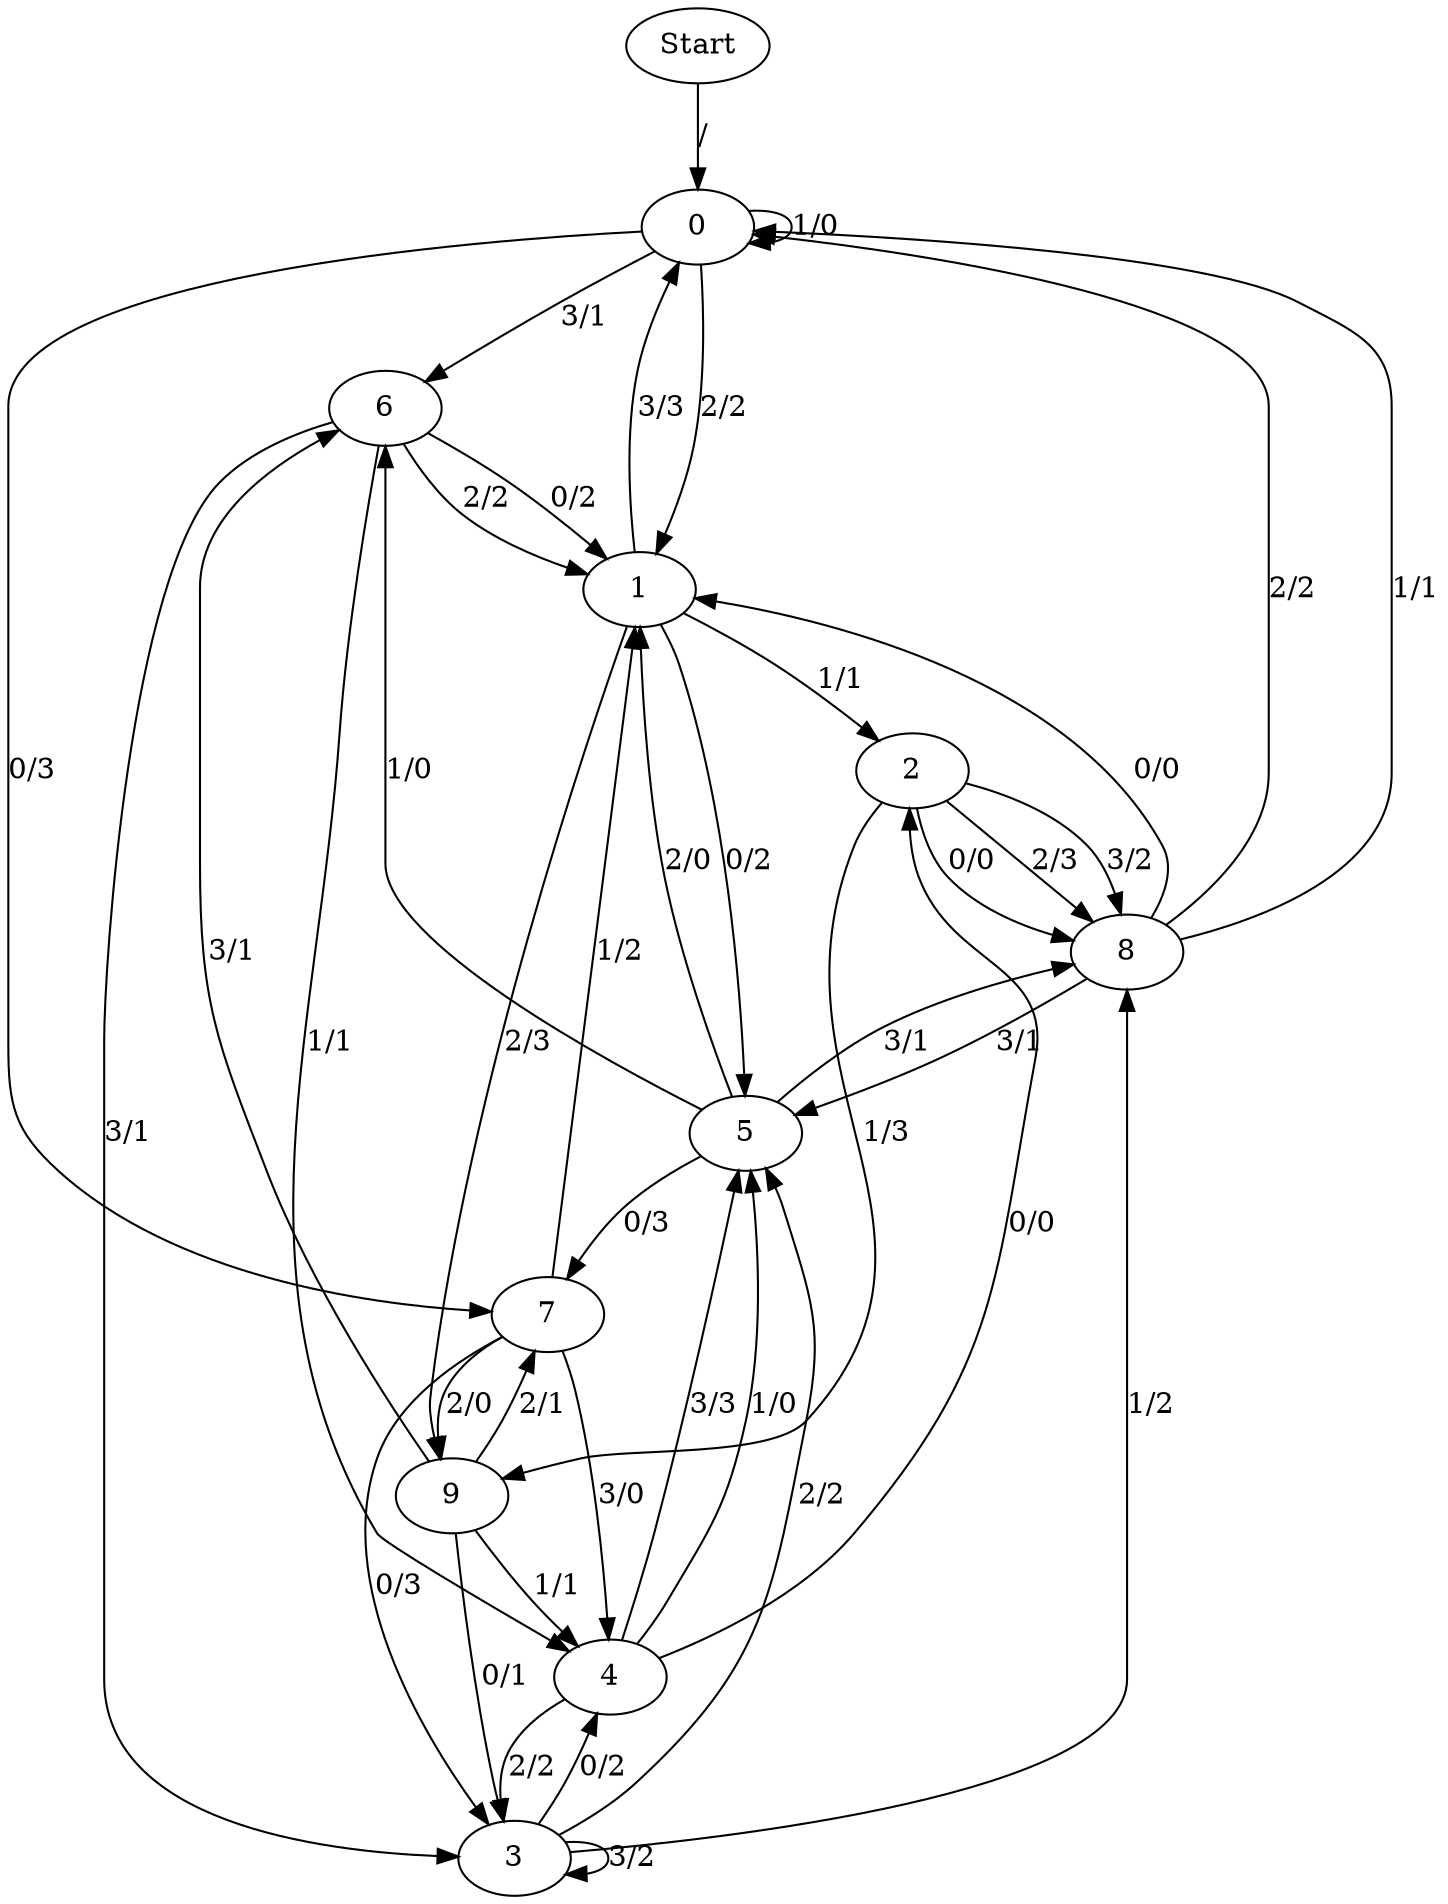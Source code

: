 digraph {
	Start -> 0 [label="/"]
	0 -> 6 [label="3/1"]
	0 -> 7 [label="0/3"]
	0 -> 0 [label="1/0"]
	0 -> 1 [label="2/2"]
	8 -> 0 [label="1/1"]
	8 -> 0 [label="2/2"]
	8 -> 5 [label="3/1"]
	8 -> 1 [label="0/0"]
	6 -> 1 [label="2/2"]
	6 -> 3 [label="3/1"]
	6 -> 1 [label="0/2"]
	6 -> 4 [label="1/1"]
	1 -> 9 [label="2/3"]
	1 -> 0 [label="3/3"]
	1 -> 5 [label="0/2"]
	1 -> 2 [label="1/1"]
	9 -> 7 [label="2/1"]
	9 -> 6 [label="3/1"]
	9 -> 3 [label="0/1"]
	9 -> 4 [label="1/1"]
	3 -> 8 [label="1/2"]
	3 -> 5 [label="2/2"]
	3 -> 3 [label="3/2"]
	3 -> 4 [label="0/2"]
	5 -> 7 [label="0/3"]
	5 -> 6 [label="1/0"]
	5 -> 1 [label="2/0"]
	5 -> 8 [label="3/1"]
	7 -> 3 [label="0/3"]
	7 -> 1 [label="1/2"]
	7 -> 9 [label="2/0"]
	7 -> 4 [label="3/0"]
	4 -> 3 [label="2/2"]
	4 -> 5 [label="3/3"]
	4 -> 2 [label="0/0"]
	4 -> 5 [label="1/0"]
	2 -> 8 [label="0/0"]
	2 -> 9 [label="1/3"]
	2 -> 8 [label="2/3"]
	2 -> 8 [label="3/2"]
}